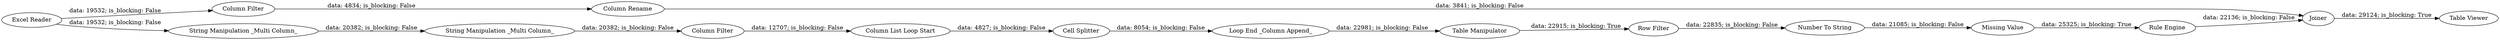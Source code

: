 digraph {
	"5386957593020859913_10" [label="Column List Loop Start"]
	"5386957593020859913_50" [label="Number To String"]
	"5386957593020859913_53" [label="Table Viewer"]
	"5386957593020859913_8" [label="Column Filter"]
	"5386957593020859913_46" [label="Loop End _Column Append_"]
	"5386957593020859913_3" [label="String Manipulation _Multi Column_"]
	"5386957593020859913_47" [label="Table Manipulator"]
	"5386957593020859913_9" [label="Cell Splitter"]
	"5386957593020859913_48" [label="Row Filter"]
	"5386957593020859913_52" [label=Joiner]
	"5386957593020859913_40" [label="Column Rename"]
	"5386957593020859913_49" [label="Rule Engine"]
	"5386957593020859913_1" [label="Excel Reader"]
	"5386957593020859913_38" [label="Column Filter"]
	"5386957593020859913_2" [label="String Manipulation _Multi Column_"]
	"5386957593020859913_51" [label="Missing Value"]
	"5386957593020859913_9" -> "5386957593020859913_46" [label="data: 8054; is_blocking: False"]
	"5386957593020859913_49" -> "5386957593020859913_52" [label="data: 22136; is_blocking: False"]
	"5386957593020859913_48" -> "5386957593020859913_50" [label="data: 22835; is_blocking: False"]
	"5386957593020859913_47" -> "5386957593020859913_48" [label="data: 22915; is_blocking: True"]
	"5386957593020859913_2" -> "5386957593020859913_3" [label="data: 20382; is_blocking: False"]
	"5386957593020859913_1" -> "5386957593020859913_38" [label="data: 19532; is_blocking: False"]
	"5386957593020859913_50" -> "5386957593020859913_51" [label="data: 21085; is_blocking: False"]
	"5386957593020859913_1" -> "5386957593020859913_2" [label="data: 19532; is_blocking: False"]
	"5386957593020859913_46" -> "5386957593020859913_47" [label="data: 22981; is_blocking: False"]
	"5386957593020859913_38" -> "5386957593020859913_40" [label="data: 4834; is_blocking: False"]
	"5386957593020859913_51" -> "5386957593020859913_49" [label="data: 25325; is_blocking: True"]
	"5386957593020859913_52" -> "5386957593020859913_53" [label="data: 29124; is_blocking: True"]
	"5386957593020859913_3" -> "5386957593020859913_8" [label="data: 20382; is_blocking: False"]
	"5386957593020859913_40" -> "5386957593020859913_52" [label="data: 3841; is_blocking: False"]
	"5386957593020859913_8" -> "5386957593020859913_10" [label="data: 12707; is_blocking: False"]
	"5386957593020859913_10" -> "5386957593020859913_9" [label="data: 4827; is_blocking: False"]
	rankdir=LR
}
